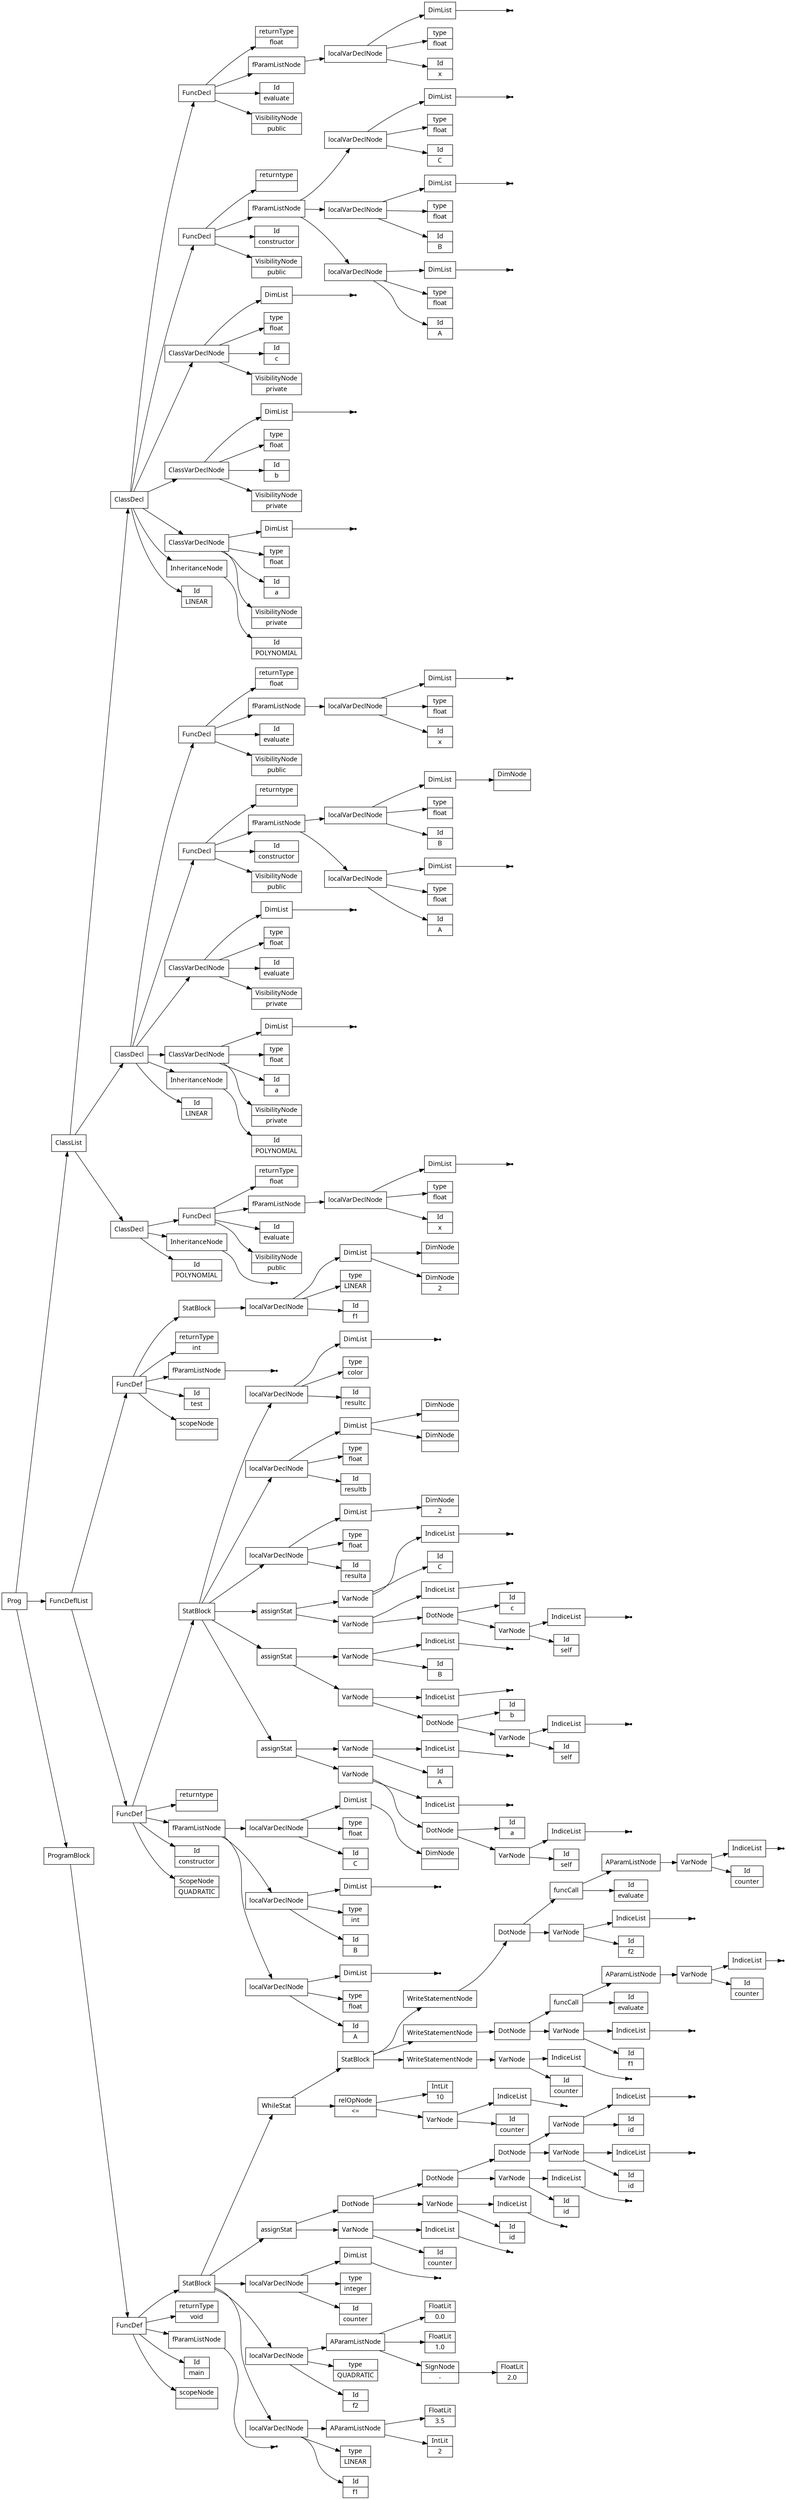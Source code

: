 digraph AST {
node [shape=record];
 node [fontname=Sans];charset="UTF-8" splines=true splines=spline rankdir =LR ordering="out"
0[label="Id|POLYNOMIAL"];
none2[shape="point"];
3[label="InheritanceNode"];
3->none2;
4[label="VisibilityNode|public"];
5[label="Id|evaluate"];
7[label="Id|x"];
8[label="type|float"];
none10[shape="point"];
11[label="DimList"];
11->none10;
12[label="localVarDeclNode"];
12->11;
12->8;
12->7;
13[label="fParamListNode"];
13->12;
14[label="returnType|float"];
15[label="FuncDecl"];
15->14;
15->13;
15->5;
15->4;
16[label="ClassDecl"];
16->15;
16->3;
16->0;
17[label="Id|LINEAR"];
19[label="Id|POLYNOMIAL"];
20[label="InheritanceNode"];
20->19;
21[label="VisibilityNode|private"];
22[label="Id|a"];
23[label="type|float"];
none25[shape="point"];
26[label="DimList"];
26->none25;
27[label="ClassVarDeclNode"];
27->26;
27->23;
27->22;
27->21;
28[label="VisibilityNode|private"];
29[label="Id|evaluate"];
30[label="type|float"];
none32[shape="point"];
33[label="DimList"];
33->none32;
34[label="ClassVarDeclNode"];
34->33;
34->30;
34->29;
34->28;
35[label="VisibilityNode|public"];
36[label="Id|constructor"];
38[label="Id|A"];
39[label="type|float"];
none41[shape="point"];
42[label="DimList"];
42->none41;
43[label="localVarDeclNode"];
43->42;
43->39;
43->38;
44[label="Id|B"];
45[label="type|float"];
47[label="DimNode|"];
48[label="DimList"];
48->47;
49[label="localVarDeclNode"];
49->48;
49->45;
49->44;
50[label="fParamListNode"];
50->49;
50->43;
51[label="returntype| "];
52[label="FuncDecl"];
52->51;
52->50;
52->36;
52->35;
53[label="VisibilityNode|public"];
54[label="Id|evaluate"];
56[label="Id|x"];
57[label="type|float"];
none59[shape="point"];
60[label="DimList"];
60->none59;
61[label="localVarDeclNode"];
61->60;
61->57;
61->56;
62[label="fParamListNode"];
62->61;
63[label="returnType|float"];
64[label="FuncDecl"];
64->63;
64->62;
64->54;
64->53;
65[label="ClassDecl"];
65->64;
65->52;
65->34;
65->27;
65->20;
65->17;
66[label="Id|LINEAR"];
68[label="Id|POLYNOMIAL"];
69[label="InheritanceNode"];
69->68;
70[label="VisibilityNode|private"];
71[label="Id|a"];
72[label="type|float"];
none74[shape="point"];
75[label="DimList"];
75->none74;
76[label="ClassVarDeclNode"];
76->75;
76->72;
76->71;
76->70;
77[label="VisibilityNode|private"];
78[label="Id|b"];
79[label="type|float"];
none81[shape="point"];
82[label="DimList"];
82->none81;
83[label="ClassVarDeclNode"];
83->82;
83->79;
83->78;
83->77;
84[label="VisibilityNode|private"];
85[label="Id|c"];
86[label="type|float"];
none88[shape="point"];
89[label="DimList"];
89->none88;
90[label="ClassVarDeclNode"];
90->89;
90->86;
90->85;
90->84;
91[label="VisibilityNode|public"];
92[label="Id|constructor"];
94[label="Id|A"];
95[label="type|float"];
none97[shape="point"];
98[label="DimList"];
98->none97;
99[label="localVarDeclNode"];
99->98;
99->95;
99->94;
100[label="Id|B"];
101[label="type|float"];
none103[shape="point"];
104[label="DimList"];
104->none103;
105[label="localVarDeclNode"];
105->104;
105->101;
105->100;
106[label="Id|C"];
107[label="type|float"];
none109[shape="point"];
110[label="DimList"];
110->none109;
111[label="localVarDeclNode"];
111->110;
111->107;
111->106;
112[label="fParamListNode"];
112->111;
112->105;
112->99;
113[label="returntype| "];
114[label="FuncDecl"];
114->113;
114->112;
114->92;
114->91;
115[label="VisibilityNode|public"];
116[label="Id|evaluate"];
118[label="Id|x"];
119[label="type|float"];
none121[shape="point"];
122[label="DimList"];
122->none121;
123[label="localVarDeclNode"];
123->122;
123->119;
123->118;
124[label="fParamListNode"];
124->123;
125[label="returnType|float"];
126[label="FuncDecl"];
126->125;
126->124;
126->116;
126->115;
127[label="ClassDecl"];
127->126;
127->114;
127->90;
127->83;
127->76;
127->69;
127->66;
129[label="Id|constructor"];
131[label="Id|A"];
132[label="type|float"];
none134[shape="point"];
135[label="DimList"];
135->none134;
136[label="localVarDeclNode"];
136->135;
136->132;
136->131;
137[label="Id|B"];
138[label="type|int"];
none140[shape="point"];
141[label="DimList"];
141->none140;
142[label="localVarDeclNode"];
142->141;
142->138;
142->137;
143[label="Id|C"];
144[label="type|float"];
146[label="DimNode|"];
147[label="DimList"];
147->146;
148[label="localVarDeclNode"];
148->147;
148->144;
148->143;
149[label="fParamListNode"];
149->148;
149->142;
149->136;
150[label="returntype| "];
152[label="Id|self"];
none154[shape="point"];
155[label="IndiceList"];
155->none154;
156[label="VarNode"];
156->155;
156->152;
157[label="Id|a"];
158[label="DotNode"];
158->157;
158->156;
none160[shape="point"];
161[label="IndiceList"];
161->none160;
162[label="VarNode"];
162->161;
162->158;
163[label="Id|A"];
none165[shape="point"];
166[label="IndiceList"];
166->none165;
167[label="VarNode"];
167->166;
167->163;
168[label="assignStat"];
168->167;
168->162;
169[label="Id|self"];
none171[shape="point"];
172[label="IndiceList"];
172->none171;
173[label="VarNode"];
173->172;
173->169;
174[label="Id|b"];
175[label="DotNode"];
175->174;
175->173;
none177[shape="point"];
178[label="IndiceList"];
178->none177;
179[label="VarNode"];
179->178;
179->175;
180[label="Id|B"];
none182[shape="point"];
183[label="IndiceList"];
183->none182;
184[label="VarNode"];
184->183;
184->180;
185[label="assignStat"];
185->184;
185->179;
186[label="Id|self"];
none188[shape="point"];
189[label="IndiceList"];
189->none188;
190[label="VarNode"];
190->189;
190->186;
191[label="Id|c"];
192[label="DotNode"];
192->191;
192->190;
none194[shape="point"];
195[label="IndiceList"];
195->none194;
196[label="VarNode"];
196->195;
196->192;
197[label="Id|C"];
none199[shape="point"];
200[label="IndiceList"];
200->none199;
201[label="VarNode"];
201->200;
201->197;
202[label="assignStat"];
202->201;
202->196;
203[label="Id|resulta"];
204[label="type|float"];
206[label="DimNode|2"];
207[label="DimList"];
207->206;
208[label="localVarDeclNode"];
208->207;
208->204;
208->203;
209[label="Id|resultb"];
210[label="type|float"];
212[label="DimNode|"];
213[label="DimNode|"];
214[label="DimList"];
214->213;
214->212;
215[label="localVarDeclNode"];
215->214;
215->210;
215->209;
216[label="Id|resultc"];
217[label="type|color"];
none219[shape="point"];
220[label="DimList"];
220->none219;
221[label="localVarDeclNode"];
221->220;
221->217;
221->216;
222[label="StatBlock"];
222->221;
222->215;
222->208;
222->202;
222->185;
222->168;
223[label="FuncDef"];
128[label="ScopeNode|QUADRATIC"];
223->222;
223->150;
223->149;
223->129;
223->128;
225[label="scopeNode| "];
none227[shape="point"];
228[label="fParamListNode"];
228->none227;
229[label="returnType|void"];
231[label="Id|f1"];
232[label="type|LINEAR"];
234[label="IntLit|2"];
235[label="FloatLit|3.5"];
236[label="AParamListNode"];
236->235;
236->234;
237[label="localVarDeclNode"];
237->236;
237->232;
237->231;
238[label="Id|f2"];
239[label="type|QUADRATIC"];
241[label="SignNode|-"];
242[label="FloatLit|2.0"];
241->242;
243[label="FloatLit|1.0"];
244[label="FloatLit|0.0"];
245[label="AParamListNode"];
245->244;
245->243;
245->241;
246[label="localVarDeclNode"];
246->245;
246->239;
246->238;
247[label="Id|counter"];
248[label="type|integer"];
none250[shape="point"];
251[label="DimList"];
251->none250;
252[label="localVarDeclNode"];
252->251;
252->248;
252->247;
253[label="Id|counter"];
none255[shape="point"];
256[label="IndiceList"];
256->none255;
257[label="VarNode"];
257->256;
257->253;
258[label="Id|id"];
none260[shape="point"];
261[label="IndiceList"];
261->none260;
262[label="VarNode"];
262->261;
262->258;
263[label="Id|id"];
none265[shape="point"];
266[label="IndiceList"];
266->none265;
267[label="VarNode"];
267->266;
267->263;
268[label="Id|id"];
none270[shape="point"];
271[label="IndiceList"];
271->none270;
272[label="VarNode"];
272->271;
272->268;
273[label="Id|id"];
none275[shape="point"];
276[label="IndiceList"];
276->none275;
277[label="VarNode"];
277->276;
277->273;
278[label="DotNode"];
278->277;
278->272;
279[label="DotNode"];
279->278;
279->267;
280[label="DotNode"];
280->279;
280->262;
281[label="assignStat"];
281->280;
281->257;
282[label="Id|counter"];
none284[shape="point"];
285[label="IndiceList"];
285->none284;
286[label="VarNode"];
286->285;
286->282;
287[label="relOpNode|\<="];
288[label="IntLit|10"];
287->288;
287->286;
290[label="Id|counter"];
none292[shape="point"];
293[label="IndiceList"];
293->none292;
294[label="VarNode"];
294->293;
294->290;
295[label="WriteStatementNode"];
295->294;
296[label="Id|f1"];
none298[shape="point"];
299[label="IndiceList"];
299->none298;
300[label="VarNode"];
300->299;
300->296;
301[label="Id|evaluate"];
303[label="Id|counter"];
none305[shape="point"];
306[label="IndiceList"];
306->none305;
307[label="VarNode"];
307->306;
307->303;
308[label="AParamListNode"];
308->307;
309[label="funcCall"];
309->308;
309->301;
310[label="DotNode"];
310->309;
310->300;
311[label="WriteStatementNode"];
311->310;
312[label="Id|f2"];
none314[shape="point"];
315[label="IndiceList"];
315->none314;
316[label="VarNode"];
316->315;
316->312;
317[label="Id|evaluate"];
319[label="Id|counter"];
none321[shape="point"];
322[label="IndiceList"];
322->none321;
323[label="VarNode"];
323->322;
323->319;
324[label="AParamListNode"];
324->323;
325[label="funcCall"];
325->324;
325->317;
326[label="DotNode"];
326->325;
326->316;
327[label="WriteStatementNode"];
327->326;
328[label="StatBlock"];
328->327;
328->311;
328->295;
329[label="WhileStat"];
329->328;
329->287;
330[label="StatBlock"];
330->329;
330->281;
330->252;
330->246;
330->237;
331[label="FuncDef"];
224[label="Id|main"];
331->330;
331->229;
331->228;
331->224;
331->225;
333[label="scopeNode| "];
none335[shape="point"];
336[label="fParamListNode"];
336->none335;
337[label="returnType|int"];
339[label="Id|f1"];
340[label="type|LINEAR"];
342[label="DimNode|2"];
343[label="DimNode|"];
344[label="DimList"];
344->343;
344->342;
345[label="localVarDeclNode"];
345->344;
345->340;
345->339;
346[label="StatBlock"];
346->345;
347[label="FuncDef"];
332[label="Id|test"];
347->346;
347->337;
347->336;
347->332;
347->333;
348[label="ClassList"];
349[label="FuncDeflList"];
350[label="Prog"];
351[label="ProgramBlock"];
349->347;
351->331;
349->223;
348->127;
348->65;
348->16;
350->348;
350->349;
350->351;
}
